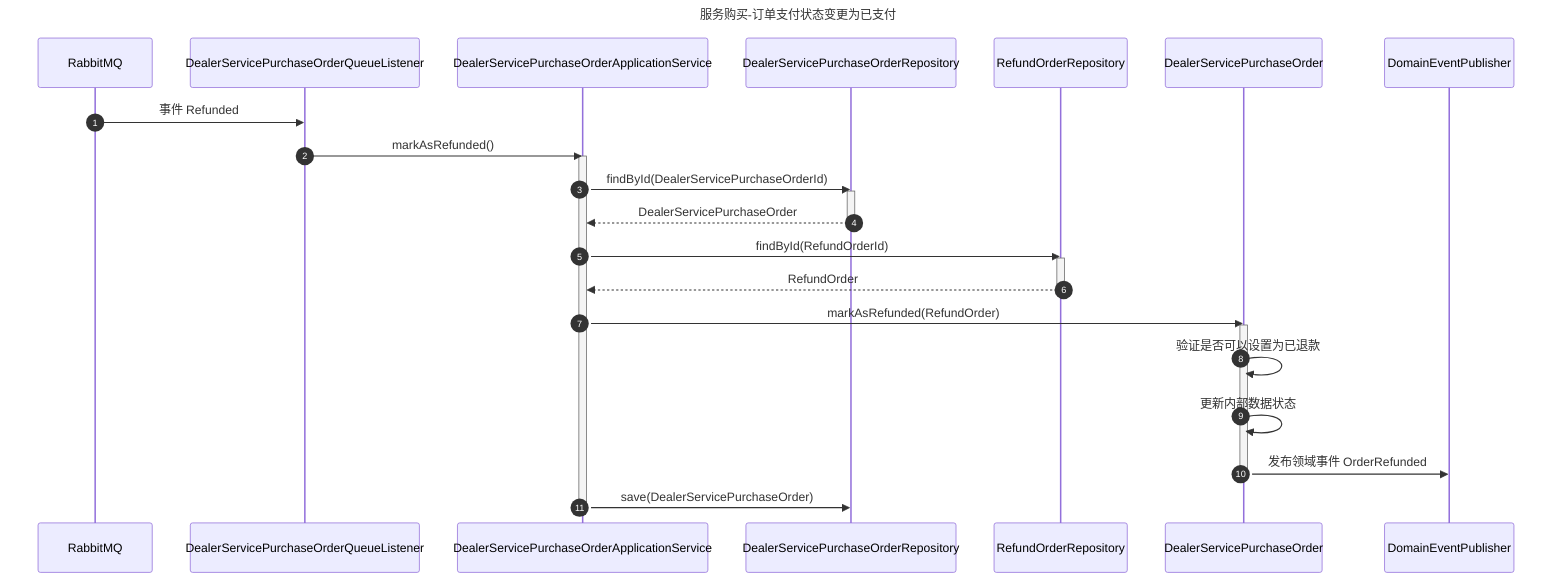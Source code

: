 sequenceDiagram
    title 服务购买-订单支付状态变更为已支付

    autonumber

    participant RabbitMQ

    participant DealerServicePurchaseOrderQueueListener
    participant DealerServicePurchaseOrderApplicationService
    participant DealerServicePurchaseOrderRepository
    participant RefundOrderRepository
    participant DealerServicePurchaseOrder

    participant DomainEventPublisher


    RabbitMQ->>DealerServicePurchaseOrderQueueListener: 事件 Refunded
    DealerServicePurchaseOrderQueueListener->>DealerServicePurchaseOrderApplicationService: markAsRefunded()

    activate DealerServicePurchaseOrderApplicationService

    DealerServicePurchaseOrderApplicationService->>DealerServicePurchaseOrderRepository: findById(DealerServicePurchaseOrderId)
    activate DealerServicePurchaseOrderRepository

    DealerServicePurchaseOrderRepository-->>DealerServicePurchaseOrderApplicationService: DealerServicePurchaseOrder

    deactivate DealerServicePurchaseOrderRepository


    DealerServicePurchaseOrderApplicationService->>RefundOrderRepository: findById(RefundOrderId)
    activate RefundOrderRepository

    RefundOrderRepository-->>DealerServicePurchaseOrderApplicationService: RefundOrder

    deactivate RefundOrderRepository

    DealerServicePurchaseOrderApplicationService->>DealerServicePurchaseOrder: markAsRefunded(RefundOrder)
    activate DealerServicePurchaseOrder

    DealerServicePurchaseOrder->>DealerServicePurchaseOrder: 验证是否可以设置为已退款
    DealerServicePurchaseOrder->>DealerServicePurchaseOrder: 更新内部数据状态
    DealerServicePurchaseOrder->>DomainEventPublisher: 发布领域事件 OrderRefunded

    deactivate DealerServicePurchaseOrder
    DealerServicePurchaseOrderApplicationService->>DealerServicePurchaseOrderRepository: save(DealerServicePurchaseOrder)

    deactivate DealerServicePurchaseOrderApplicationService
